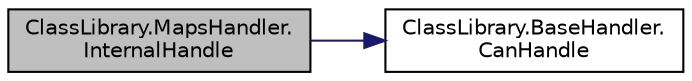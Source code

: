 digraph "ClassLibrary.MapsHandler.InternalHandle"
{
 // INTERACTIVE_SVG=YES
 // LATEX_PDF_SIZE
  edge [fontname="Helvetica",fontsize="10",labelfontname="Helvetica",labelfontsize="10"];
  node [fontname="Helvetica",fontsize="10",shape=record];
  rankdir="LR";
  Node1 [label="ClassLibrary.MapsHandler.\lInternalHandle",height=0.2,width=0.4,color="black", fillcolor="grey75", style="filled", fontcolor="black",tooltip="Procesa el mensaje /help y devuelve una lista de comandos. Procesa los mensajes detallados anteriorme..."];
  Node1 -> Node2 [color="midnightblue",fontsize="10",style="solid",fontname="Helvetica"];
  Node2 [label="ClassLibrary.BaseHandler.\lCanHandle",height=0.2,width=0.4,color="black", fillcolor="white", style="filled",URL="$classClassLibrary_1_1BaseHandler.html#afdd05d6a5ffdf5d795ec6c0ade2e70f8",tooltip="Determina si este \"handler\" puede procesar el mensaje. En la clase base se utiliza el array BaseHandl..."];
}
